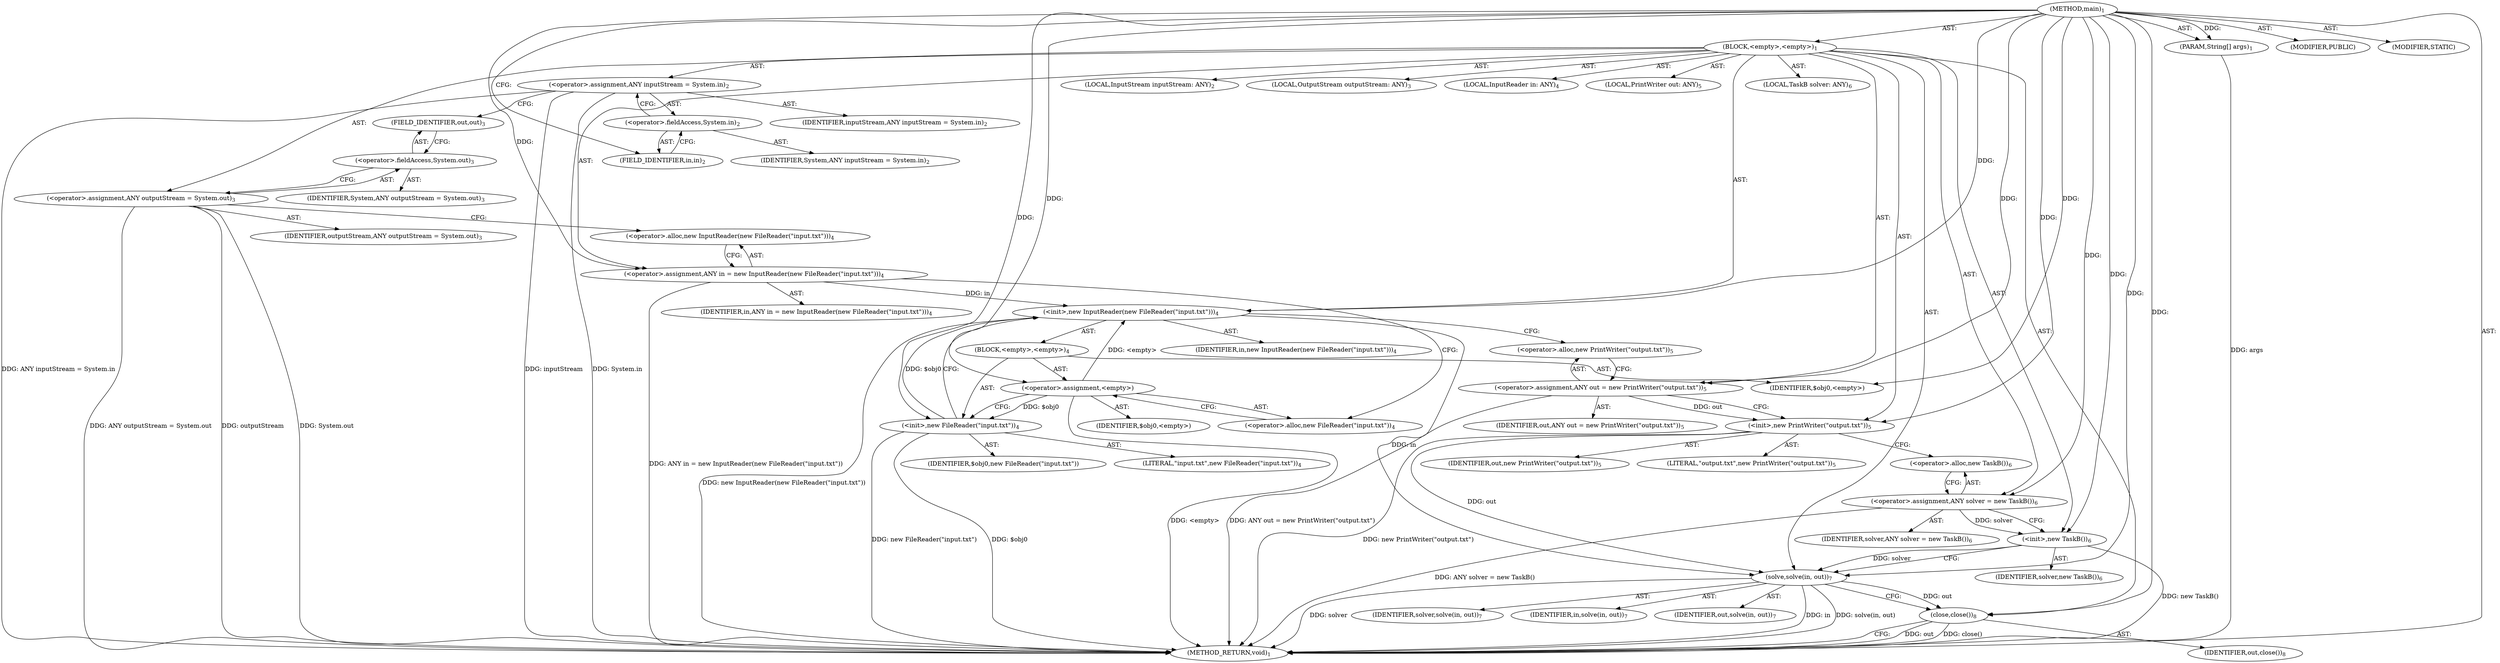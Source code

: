 digraph "main" {  
"23" [label = <(METHOD,main)<SUB>1</SUB>> ]
"24" [label = <(PARAM,String[] args)<SUB>1</SUB>> ]
"25" [label = <(BLOCK,&lt;empty&gt;,&lt;empty&gt;)<SUB>1</SUB>> ]
"26" [label = <(LOCAL,InputStream inputStream: ANY)<SUB>2</SUB>> ]
"27" [label = <(&lt;operator&gt;.assignment,ANY inputStream = System.in)<SUB>2</SUB>> ]
"28" [label = <(IDENTIFIER,inputStream,ANY inputStream = System.in)<SUB>2</SUB>> ]
"29" [label = <(&lt;operator&gt;.fieldAccess,System.in)<SUB>2</SUB>> ]
"30" [label = <(IDENTIFIER,System,ANY inputStream = System.in)<SUB>2</SUB>> ]
"31" [label = <(FIELD_IDENTIFIER,in,in)<SUB>2</SUB>> ]
"32" [label = <(LOCAL,OutputStream outputStream: ANY)<SUB>3</SUB>> ]
"33" [label = <(&lt;operator&gt;.assignment,ANY outputStream = System.out)<SUB>3</SUB>> ]
"34" [label = <(IDENTIFIER,outputStream,ANY outputStream = System.out)<SUB>3</SUB>> ]
"35" [label = <(&lt;operator&gt;.fieldAccess,System.out)<SUB>3</SUB>> ]
"36" [label = <(IDENTIFIER,System,ANY outputStream = System.out)<SUB>3</SUB>> ]
"37" [label = <(FIELD_IDENTIFIER,out,out)<SUB>3</SUB>> ]
"4" [label = <(LOCAL,InputReader in: ANY)<SUB>4</SUB>> ]
"38" [label = <(&lt;operator&gt;.assignment,ANY in = new InputReader(new FileReader(&quot;input.txt&quot;)))<SUB>4</SUB>> ]
"39" [label = <(IDENTIFIER,in,ANY in = new InputReader(new FileReader(&quot;input.txt&quot;)))<SUB>4</SUB>> ]
"40" [label = <(&lt;operator&gt;.alloc,new InputReader(new FileReader(&quot;input.txt&quot;)))<SUB>4</SUB>> ]
"41" [label = <(&lt;init&gt;,new InputReader(new FileReader(&quot;input.txt&quot;)))<SUB>4</SUB>> ]
"3" [label = <(IDENTIFIER,in,new InputReader(new FileReader(&quot;input.txt&quot;)))<SUB>4</SUB>> ]
"42" [label = <(BLOCK,&lt;empty&gt;,&lt;empty&gt;)<SUB>4</SUB>> ]
"43" [label = <(&lt;operator&gt;.assignment,&lt;empty&gt;)> ]
"44" [label = <(IDENTIFIER,$obj0,&lt;empty&gt;)> ]
"45" [label = <(&lt;operator&gt;.alloc,new FileReader(&quot;input.txt&quot;))<SUB>4</SUB>> ]
"46" [label = <(&lt;init&gt;,new FileReader(&quot;input.txt&quot;))<SUB>4</SUB>> ]
"47" [label = <(IDENTIFIER,$obj0,new FileReader(&quot;input.txt&quot;))> ]
"48" [label = <(LITERAL,&quot;input.txt&quot;,new FileReader(&quot;input.txt&quot;))<SUB>4</SUB>> ]
"49" [label = <(IDENTIFIER,$obj0,&lt;empty&gt;)> ]
"6" [label = <(LOCAL,PrintWriter out: ANY)<SUB>5</SUB>> ]
"50" [label = <(&lt;operator&gt;.assignment,ANY out = new PrintWriter(&quot;output.txt&quot;))<SUB>5</SUB>> ]
"51" [label = <(IDENTIFIER,out,ANY out = new PrintWriter(&quot;output.txt&quot;))<SUB>5</SUB>> ]
"52" [label = <(&lt;operator&gt;.alloc,new PrintWriter(&quot;output.txt&quot;))<SUB>5</SUB>> ]
"53" [label = <(&lt;init&gt;,new PrintWriter(&quot;output.txt&quot;))<SUB>5</SUB>> ]
"5" [label = <(IDENTIFIER,out,new PrintWriter(&quot;output.txt&quot;))<SUB>5</SUB>> ]
"54" [label = <(LITERAL,&quot;output.txt&quot;,new PrintWriter(&quot;output.txt&quot;))<SUB>5</SUB>> ]
"8" [label = <(LOCAL,TaskB solver: ANY)<SUB>6</SUB>> ]
"55" [label = <(&lt;operator&gt;.assignment,ANY solver = new TaskB())<SUB>6</SUB>> ]
"56" [label = <(IDENTIFIER,solver,ANY solver = new TaskB())<SUB>6</SUB>> ]
"57" [label = <(&lt;operator&gt;.alloc,new TaskB())<SUB>6</SUB>> ]
"58" [label = <(&lt;init&gt;,new TaskB())<SUB>6</SUB>> ]
"7" [label = <(IDENTIFIER,solver,new TaskB())<SUB>6</SUB>> ]
"59" [label = <(solve,solve(in, out))<SUB>7</SUB>> ]
"60" [label = <(IDENTIFIER,solver,solve(in, out))<SUB>7</SUB>> ]
"61" [label = <(IDENTIFIER,in,solve(in, out))<SUB>7</SUB>> ]
"62" [label = <(IDENTIFIER,out,solve(in, out))<SUB>7</SUB>> ]
"63" [label = <(close,close())<SUB>8</SUB>> ]
"64" [label = <(IDENTIFIER,out,close())<SUB>8</SUB>> ]
"65" [label = <(MODIFIER,PUBLIC)> ]
"66" [label = <(MODIFIER,STATIC)> ]
"67" [label = <(METHOD_RETURN,void)<SUB>1</SUB>> ]
  "23" -> "24"  [ label = "AST: "] 
  "23" -> "25"  [ label = "AST: "] 
  "23" -> "65"  [ label = "AST: "] 
  "23" -> "66"  [ label = "AST: "] 
  "23" -> "67"  [ label = "AST: "] 
  "25" -> "26"  [ label = "AST: "] 
  "25" -> "27"  [ label = "AST: "] 
  "25" -> "32"  [ label = "AST: "] 
  "25" -> "33"  [ label = "AST: "] 
  "25" -> "4"  [ label = "AST: "] 
  "25" -> "38"  [ label = "AST: "] 
  "25" -> "41"  [ label = "AST: "] 
  "25" -> "6"  [ label = "AST: "] 
  "25" -> "50"  [ label = "AST: "] 
  "25" -> "53"  [ label = "AST: "] 
  "25" -> "8"  [ label = "AST: "] 
  "25" -> "55"  [ label = "AST: "] 
  "25" -> "58"  [ label = "AST: "] 
  "25" -> "59"  [ label = "AST: "] 
  "25" -> "63"  [ label = "AST: "] 
  "27" -> "28"  [ label = "AST: "] 
  "27" -> "29"  [ label = "AST: "] 
  "29" -> "30"  [ label = "AST: "] 
  "29" -> "31"  [ label = "AST: "] 
  "33" -> "34"  [ label = "AST: "] 
  "33" -> "35"  [ label = "AST: "] 
  "35" -> "36"  [ label = "AST: "] 
  "35" -> "37"  [ label = "AST: "] 
  "38" -> "39"  [ label = "AST: "] 
  "38" -> "40"  [ label = "AST: "] 
  "41" -> "3"  [ label = "AST: "] 
  "41" -> "42"  [ label = "AST: "] 
  "42" -> "43"  [ label = "AST: "] 
  "42" -> "46"  [ label = "AST: "] 
  "42" -> "49"  [ label = "AST: "] 
  "43" -> "44"  [ label = "AST: "] 
  "43" -> "45"  [ label = "AST: "] 
  "46" -> "47"  [ label = "AST: "] 
  "46" -> "48"  [ label = "AST: "] 
  "50" -> "51"  [ label = "AST: "] 
  "50" -> "52"  [ label = "AST: "] 
  "53" -> "5"  [ label = "AST: "] 
  "53" -> "54"  [ label = "AST: "] 
  "55" -> "56"  [ label = "AST: "] 
  "55" -> "57"  [ label = "AST: "] 
  "58" -> "7"  [ label = "AST: "] 
  "59" -> "60"  [ label = "AST: "] 
  "59" -> "61"  [ label = "AST: "] 
  "59" -> "62"  [ label = "AST: "] 
  "63" -> "64"  [ label = "AST: "] 
  "27" -> "37"  [ label = "CFG: "] 
  "33" -> "40"  [ label = "CFG: "] 
  "38" -> "45"  [ label = "CFG: "] 
  "41" -> "52"  [ label = "CFG: "] 
  "50" -> "53"  [ label = "CFG: "] 
  "53" -> "57"  [ label = "CFG: "] 
  "55" -> "58"  [ label = "CFG: "] 
  "58" -> "59"  [ label = "CFG: "] 
  "59" -> "63"  [ label = "CFG: "] 
  "63" -> "67"  [ label = "CFG: "] 
  "29" -> "27"  [ label = "CFG: "] 
  "35" -> "33"  [ label = "CFG: "] 
  "40" -> "38"  [ label = "CFG: "] 
  "52" -> "50"  [ label = "CFG: "] 
  "57" -> "55"  [ label = "CFG: "] 
  "31" -> "29"  [ label = "CFG: "] 
  "37" -> "35"  [ label = "CFG: "] 
  "43" -> "46"  [ label = "CFG: "] 
  "46" -> "41"  [ label = "CFG: "] 
  "45" -> "43"  [ label = "CFG: "] 
  "23" -> "31"  [ label = "CFG: "] 
  "24" -> "67"  [ label = "DDG: args"] 
  "27" -> "67"  [ label = "DDG: inputStream"] 
  "27" -> "67"  [ label = "DDG: System.in"] 
  "27" -> "67"  [ label = "DDG: ANY inputStream = System.in"] 
  "33" -> "67"  [ label = "DDG: outputStream"] 
  "33" -> "67"  [ label = "DDG: System.out"] 
  "33" -> "67"  [ label = "DDG: ANY outputStream = System.out"] 
  "38" -> "67"  [ label = "DDG: ANY in = new InputReader(new FileReader(&quot;input.txt&quot;))"] 
  "43" -> "67"  [ label = "DDG: &lt;empty&gt;"] 
  "46" -> "67"  [ label = "DDG: $obj0"] 
  "46" -> "67"  [ label = "DDG: new FileReader(&quot;input.txt&quot;)"] 
  "41" -> "67"  [ label = "DDG: new InputReader(new FileReader(&quot;input.txt&quot;))"] 
  "50" -> "67"  [ label = "DDG: ANY out = new PrintWriter(&quot;output.txt&quot;)"] 
  "53" -> "67"  [ label = "DDG: new PrintWriter(&quot;output.txt&quot;)"] 
  "55" -> "67"  [ label = "DDG: ANY solver = new TaskB()"] 
  "58" -> "67"  [ label = "DDG: new TaskB()"] 
  "59" -> "67"  [ label = "DDG: solver"] 
  "59" -> "67"  [ label = "DDG: in"] 
  "59" -> "67"  [ label = "DDG: solve(in, out)"] 
  "63" -> "67"  [ label = "DDG: out"] 
  "63" -> "67"  [ label = "DDG: close()"] 
  "23" -> "24"  [ label = "DDG: "] 
  "23" -> "38"  [ label = "DDG: "] 
  "23" -> "50"  [ label = "DDG: "] 
  "23" -> "55"  [ label = "DDG: "] 
  "38" -> "41"  [ label = "DDG: in"] 
  "23" -> "41"  [ label = "DDG: "] 
  "43" -> "41"  [ label = "DDG: &lt;empty&gt;"] 
  "46" -> "41"  [ label = "DDG: $obj0"] 
  "50" -> "53"  [ label = "DDG: out"] 
  "23" -> "53"  [ label = "DDG: "] 
  "55" -> "58"  [ label = "DDG: solver"] 
  "23" -> "58"  [ label = "DDG: "] 
  "58" -> "59"  [ label = "DDG: solver"] 
  "23" -> "59"  [ label = "DDG: "] 
  "41" -> "59"  [ label = "DDG: in"] 
  "53" -> "59"  [ label = "DDG: out"] 
  "59" -> "63"  [ label = "DDG: out"] 
  "23" -> "63"  [ label = "DDG: "] 
  "23" -> "43"  [ label = "DDG: "] 
  "23" -> "49"  [ label = "DDG: "] 
  "43" -> "46"  [ label = "DDG: $obj0"] 
  "23" -> "46"  [ label = "DDG: "] 
}

